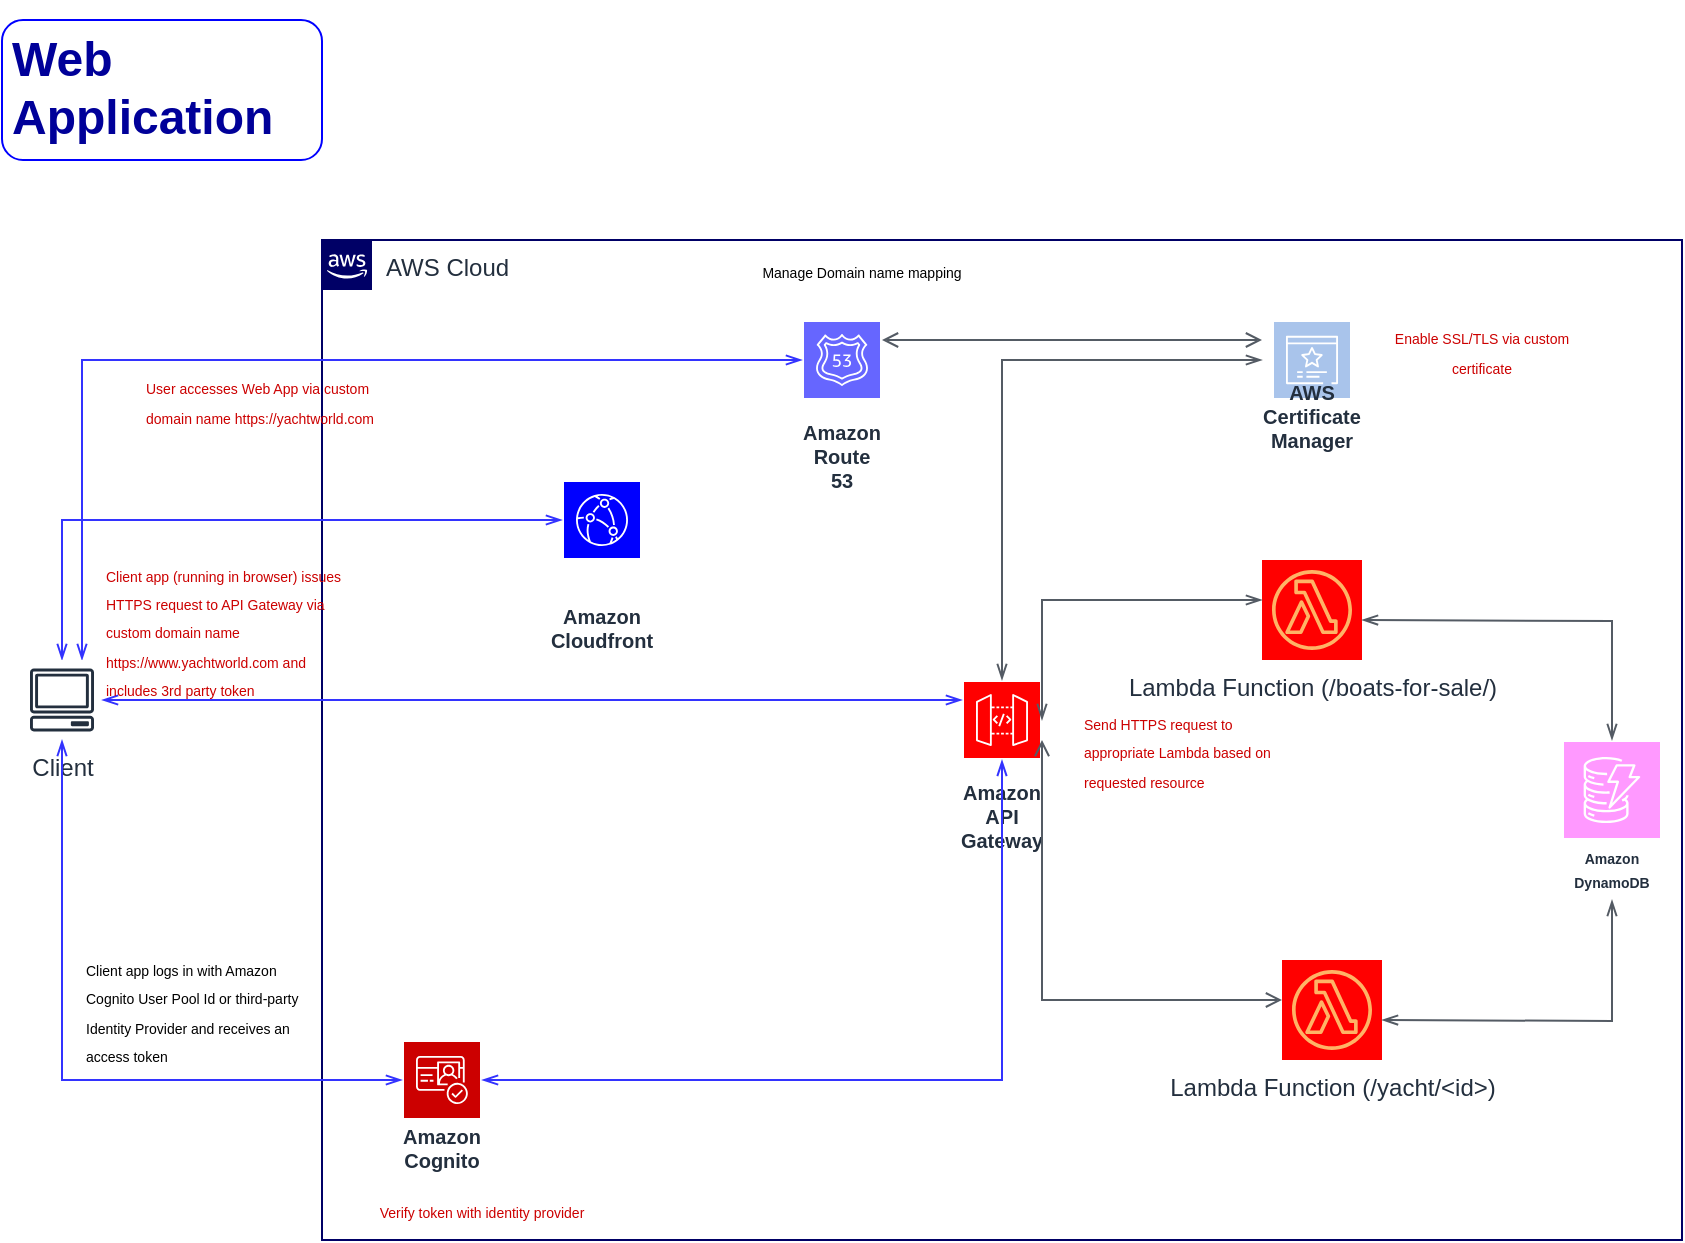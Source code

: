 <mxfile version="16.6.4" type="github"><diagram id="Xgq6dkoVUBXAuPUCxRQ5" name="Page-2"><mxGraphModel dx="946" dy="1624" grid="1" gridSize="10" guides="1" tooltips="1" connect="1" arrows="1" fold="1" page="1" pageScale="1" pageWidth="850" pageHeight="1100" math="0" shadow="0"><root><mxCell id="lcN3NaMfnYNySL9PqIhY-0"/><mxCell id="lcN3NaMfnYNySL9PqIhY-1" parent="lcN3NaMfnYNySL9PqIhY-0"/><mxCell id="lcN3NaMfnYNySL9PqIhY-2" value="AWS Cloud" style="points=[[0,0],[0.25,0],[0.5,0],[0.75,0],[1,0],[1,0.25],[1,0.5],[1,0.75],[1,1],[0.75,1],[0.5,1],[0.25,1],[0,1],[0,0.75],[0,0.5],[0,0.25]];outlineConnect=0;gradientColor=none;html=1;whiteSpace=wrap;fontSize=12;fontStyle=0;container=1;pointerEvents=0;collapsible=0;recursiveResize=0;shape=mxgraph.aws4.group;grIcon=mxgraph.aws4.group_aws_cloud_alt;strokeColor=#000066;fillColor=none;verticalAlign=top;align=left;spacingLeft=30;fontColor=#232F3E;dashed=0;" parent="lcN3NaMfnYNySL9PqIhY-1" vertex="1"><mxGeometry x="160" y="40" width="680" height="500" as="geometry"/></mxCell><mxCell id="lcN3NaMfnYNySL9PqIhY-3" value="Amazon Cloudfront" style="sketch=0;outlineConnect=0;fontColor=#232F3E;gradientColor=none;strokeColor=#ffffff;fillColor=#0000FF;dashed=0;verticalLabelPosition=middle;verticalAlign=bottom;align=center;html=1;whiteSpace=wrap;fontSize=10;fontStyle=1;spacing=3;shape=mxgraph.aws4.productIcon;prIcon=mxgraph.aws4.cloudfront;" parent="lcN3NaMfnYNySL9PqIhY-2" vertex="1"><mxGeometry x="120" y="120" width="40" height="90" as="geometry"/></mxCell><mxCell id="lcN3NaMfnYNySL9PqIhY-4" value="Amazon Cognito" style="sketch=0;outlineConnect=0;fontColor=#232F3E;gradientColor=none;strokeColor=#ffffff;fillColor=#CC0000;dashed=0;verticalLabelPosition=middle;verticalAlign=bottom;align=center;html=1;whiteSpace=wrap;fontSize=10;fontStyle=1;spacing=3;shape=mxgraph.aws4.productIcon;prIcon=mxgraph.aws4.cognito;" parent="lcN3NaMfnYNySL9PqIhY-2" vertex="1"><mxGeometry x="40" y="400" width="40" height="70" as="geometry"/></mxCell><mxCell id="lcN3NaMfnYNySL9PqIhY-6" value="Amazon Route 53" style="sketch=0;outlineConnect=0;fontColor=#232F3E;gradientColor=none;strokeColor=#ffffff;fillColor=#6666FF;dashed=0;verticalLabelPosition=middle;verticalAlign=bottom;align=center;html=1;whiteSpace=wrap;fontSize=10;fontStyle=1;spacing=3;shape=mxgraph.aws4.productIcon;prIcon=mxgraph.aws4.route_53;" parent="lcN3NaMfnYNySL9PqIhY-2" vertex="1"><mxGeometry x="240" y="40" width="40" height="90" as="geometry"/></mxCell><mxCell id="lcN3NaMfnYNySL9PqIhY-7" value="Amazon API Gateway" style="sketch=0;outlineConnect=0;fontColor=#232F3E;gradientColor=none;strokeColor=#ffffff;fillColor=#FF0000;dashed=0;verticalLabelPosition=middle;verticalAlign=bottom;align=center;html=1;whiteSpace=wrap;fontSize=10;fontStyle=1;spacing=3;shape=mxgraph.aws4.productIcon;prIcon=mxgraph.aws4.api_gateway;" parent="lcN3NaMfnYNySL9PqIhY-2" vertex="1"><mxGeometry x="320" y="220" width="40" height="90" as="geometry"/></mxCell><mxCell id="lcN3NaMfnYNySL9PqIhY-5" value="Lambda Function (/boats-for-sale/)" style="sketch=0;outlineConnect=0;fontColor=#232F3E;gradientColor=none;strokeColor=#FFB366;fillColor=#FF0000;dashed=0;verticalLabelPosition=bottom;verticalAlign=top;align=center;html=1;fontSize=12;fontStyle=0;aspect=fixed;shape=mxgraph.aws4.resourceIcon;resIcon=mxgraph.aws4.lambda_function;" parent="lcN3NaMfnYNySL9PqIhY-2" vertex="1"><mxGeometry x="470" y="160" width="50" height="50" as="geometry"/></mxCell><mxCell id="lcN3NaMfnYNySL9PqIhY-18" value="" style="edgeStyle=orthogonalEdgeStyle;html=1;endArrow=openThin;elbow=vertical;startArrow=openThin;startFill=0;endFill=0;strokeColor=#3333FF;rounded=0;" parent="lcN3NaMfnYNySL9PqIhY-2" source="lcN3NaMfnYNySL9PqIhY-10" edge="1"><mxGeometry width="100" relative="1" as="geometry"><mxPoint x="140" y="60" as="sourcePoint"/><mxPoint x="240" y="60" as="targetPoint"/><Array as="points"><mxPoint x="-120" y="60"/></Array></mxGeometry></mxCell><mxCell id="lcN3NaMfnYNySL9PqIhY-19" value="Lambda Function (/yacht/&amp;lt;id&amp;gt;)" style="sketch=0;outlineConnect=0;fontColor=#232F3E;gradientColor=none;strokeColor=#FFB366;fillColor=#FF0000;dashed=0;verticalLabelPosition=bottom;verticalAlign=top;align=center;html=1;fontSize=12;fontStyle=0;aspect=fixed;shape=mxgraph.aws4.resourceIcon;resIcon=mxgraph.aws4.lambda_function;" parent="lcN3NaMfnYNySL9PqIhY-2" vertex="1"><mxGeometry x="480" y="360" width="50" height="50" as="geometry"/></mxCell><mxCell id="lcN3NaMfnYNySL9PqIhY-20" value="" style="edgeStyle=orthogonalEdgeStyle;html=1;endArrow=openThin;elbow=vertical;startArrow=openThin;startFill=0;endFill=0;strokeColor=#3333FF;rounded=0;entryX=0.5;entryY=0.444;entryDx=0;entryDy=0;entryPerimeter=0;" parent="lcN3NaMfnYNySL9PqIhY-2" source="lcN3NaMfnYNySL9PqIhY-4" target="lcN3NaMfnYNySL9PqIhY-7" edge="1"><mxGeometry width="100" relative="1" as="geometry"><mxPoint x="220" y="230" as="sourcePoint"/><mxPoint x="320" y="230" as="targetPoint"/><Array as="points"><mxPoint x="340" y="420"/></Array></mxGeometry></mxCell><mxCell id="lcN3NaMfnYNySL9PqIhY-21" value="" style="edgeStyle=orthogonalEdgeStyle;html=1;endArrow=openThin;elbow=vertical;startArrow=openThin;startFill=0;endFill=0;strokeColor=#3333FF;rounded=0;" parent="lcN3NaMfnYNySL9PqIhY-2" source="lcN3NaMfnYNySL9PqIhY-10" edge="1"><mxGeometry width="100" relative="1" as="geometry"><mxPoint x="-100" y="140" as="sourcePoint"/><mxPoint x="120" y="140" as="targetPoint"/><Array as="points"><mxPoint x="-130" y="140"/></Array></mxGeometry></mxCell><mxCell id="lcN3NaMfnYNySL9PqIhY-23" value="&lt;font style=&quot;font-size: 7px&quot; color=&quot;#cc0000&quot;&gt;Verify token with identity provider&lt;/font&gt;" style="text;html=1;strokeColor=none;fillColor=none;align=center;verticalAlign=middle;whiteSpace=wrap;rounded=0;dashed=1;" parent="lcN3NaMfnYNySL9PqIhY-2" vertex="1"><mxGeometry x="20" y="470" width="120" height="30" as="geometry"/></mxCell><mxCell id="lcN3NaMfnYNySL9PqIhY-24" value="&lt;font style=&quot;font-size: 7px&quot;&gt;Manage Domain name mapping&lt;/font&gt;" style="text;html=1;strokeColor=none;fillColor=none;align=center;verticalAlign=middle;whiteSpace=wrap;rounded=0;dashed=1;" parent="lcN3NaMfnYNySL9PqIhY-2" vertex="1"><mxGeometry x="210" width="120" height="30" as="geometry"/></mxCell><mxCell id="lcN3NaMfnYNySL9PqIhY-25" value="&lt;font style=&quot;font-size: 7px&quot;&gt;Amazon DynamoDB&lt;/font&gt;" style="sketch=0;outlineConnect=0;fontColor=#232F3E;gradientColor=none;strokeColor=#ffffff;fillColor=#FF99FF;dashed=0;verticalLabelPosition=middle;verticalAlign=bottom;align=center;html=1;whiteSpace=wrap;fontSize=10;fontStyle=1;spacing=3;shape=mxgraph.aws4.productIcon;prIcon=mxgraph.aws4.dynamodb;" parent="lcN3NaMfnYNySL9PqIhY-2" vertex="1"><mxGeometry x="620" y="250" width="50" height="80" as="geometry"/></mxCell><mxCell id="lcN3NaMfnYNySL9PqIhY-26" value="AWS Certificate Manager" style="sketch=0;outlineConnect=0;fontColor=#232F3E;gradientColor=none;strokeColor=#ffffff;fillColor=#A9C4EB;dashed=0;verticalLabelPosition=middle;verticalAlign=bottom;align=center;html=1;whiteSpace=wrap;fontSize=10;fontStyle=1;spacing=3;shape=mxgraph.aws4.productIcon;prIcon=mxgraph.aws4.certificate_manager_3;" parent="lcN3NaMfnYNySL9PqIhY-2" vertex="1"><mxGeometry x="475" y="40" width="40" height="70" as="geometry"/></mxCell><mxCell id="lcN3NaMfnYNySL9PqIhY-30" value="&lt;font style=&quot;font-size: 7px&quot; color=&quot;#cc0000&quot;&gt;Enable SSL/TLS via custom certificate&lt;/font&gt;" style="text;html=1;strokeColor=none;fillColor=none;align=center;verticalAlign=middle;whiteSpace=wrap;rounded=0;dashed=1;" parent="lcN3NaMfnYNySL9PqIhY-2" vertex="1"><mxGeometry x="530" y="40" width="100" height="30" as="geometry"/></mxCell><mxCell id="lcN3NaMfnYNySL9PqIhY-31" value="" style="edgeStyle=orthogonalEdgeStyle;html=1;endArrow=openThin;elbow=vertical;startArrow=openThin;startFill=0;endFill=0;strokeColor=#545B64;rounded=0;fontSize=7;" parent="lcN3NaMfnYNySL9PqIhY-2" source="lcN3NaMfnYNySL9PqIhY-7" edge="1"><mxGeometry width="100" relative="1" as="geometry"><mxPoint x="370" y="60" as="sourcePoint"/><mxPoint x="470" y="60" as="targetPoint"/><Array as="points"><mxPoint x="340" y="60"/></Array></mxGeometry></mxCell><mxCell id="lcN3NaMfnYNySL9PqIhY-33" value="" style="edgeStyle=orthogonalEdgeStyle;html=1;endArrow=open;elbow=vertical;startArrow=open;startFill=0;endFill=0;strokeColor=#545B64;rounded=0;fontSize=7;" parent="lcN3NaMfnYNySL9PqIhY-2" source="lcN3NaMfnYNySL9PqIhY-6" edge="1"><mxGeometry width="100" relative="1" as="geometry"><mxPoint x="370" y="50" as="sourcePoint"/><mxPoint x="470" y="50" as="targetPoint"/><Array as="points"><mxPoint x="330" y="50"/><mxPoint x="330" y="50"/></Array></mxGeometry></mxCell><mxCell id="lcN3NaMfnYNySL9PqIhY-34" value="" style="edgeStyle=orthogonalEdgeStyle;html=1;endArrow=openThin;elbow=vertical;startArrow=openThin;startFill=0;endFill=0;strokeColor=#545B64;rounded=0;fontSize=7;" parent="lcN3NaMfnYNySL9PqIhY-2" target="lcN3NaMfnYNySL9PqIhY-5" edge="1"><mxGeometry width="100" relative="1" as="geometry"><mxPoint x="360" y="240" as="sourcePoint"/><mxPoint x="460" y="240" as="targetPoint"/><Array as="points"><mxPoint x="360" y="180"/></Array></mxGeometry></mxCell><mxCell id="lcN3NaMfnYNySL9PqIhY-35" value="" style="edgeStyle=orthogonalEdgeStyle;html=1;endArrow=open;elbow=vertical;startArrow=open;startFill=0;endFill=0;strokeColor=#545B64;rounded=0;fontSize=7;" parent="lcN3NaMfnYNySL9PqIhY-2" target="lcN3NaMfnYNySL9PqIhY-19" edge="1"><mxGeometry width="100" relative="1" as="geometry"><mxPoint x="360" y="250" as="sourcePoint"/><mxPoint x="460" y="250" as="targetPoint"/><Array as="points"><mxPoint x="360" y="380"/></Array></mxGeometry></mxCell><mxCell id="lcN3NaMfnYNySL9PqIhY-36" value="" style="edgeStyle=orthogonalEdgeStyle;html=1;endArrow=openThin;elbow=vertical;startArrow=openThin;startFill=0;endFill=0;strokeColor=#545B64;rounded=0;fontSize=7;" parent="lcN3NaMfnYNySL9PqIhY-2" target="lcN3NaMfnYNySL9PqIhY-25" edge="1"><mxGeometry width="100" relative="1" as="geometry"><mxPoint x="520" y="190" as="sourcePoint"/><mxPoint x="620" y="190" as="targetPoint"/></mxGeometry></mxCell><mxCell id="lcN3NaMfnYNySL9PqIhY-37" value="" style="edgeStyle=orthogonalEdgeStyle;html=1;endArrow=openThin;elbow=vertical;startArrow=openThin;startFill=0;endFill=0;strokeColor=#545B64;rounded=0;fontSize=7;" parent="lcN3NaMfnYNySL9PqIhY-2" target="lcN3NaMfnYNySL9PqIhY-25" edge="1"><mxGeometry width="100" relative="1" as="geometry"><mxPoint x="530" y="390" as="sourcePoint"/><mxPoint x="630" y="390" as="targetPoint"/></mxGeometry></mxCell><mxCell id="lcN3NaMfnYNySL9PqIhY-38" value="&lt;font style=&quot;font-size: 7px&quot; color=&quot;#cc0000&quot;&gt;Send HTTPS request to appropriate Lambda based on requested resource&lt;/font&gt;" style="text;html=1;strokeColor=none;fillColor=none;align=left;verticalAlign=middle;whiteSpace=wrap;rounded=0;dashed=1;horizontal=1;spacing=1;" parent="lcN3NaMfnYNySL9PqIhY-2" vertex="1"><mxGeometry x="380" y="240" width="100" height="30" as="geometry"/></mxCell><mxCell id="lcN3NaMfnYNySL9PqIhY-10" value="Client" style="sketch=0;outlineConnect=0;fontColor=#232F3E;gradientColor=none;strokeColor=#232F3E;fillColor=#ffffff;dashed=0;verticalLabelPosition=bottom;verticalAlign=top;align=center;html=1;fontSize=12;fontStyle=0;aspect=fixed;shape=mxgraph.aws4.resourceIcon;resIcon=mxgraph.aws4.client;" parent="lcN3NaMfnYNySL9PqIhY-1" vertex="1"><mxGeometry x="10" y="250" width="40" height="40" as="geometry"/></mxCell><mxCell id="lcN3NaMfnYNySL9PqIhY-12" value="" style="edgeStyle=orthogonalEdgeStyle;html=1;endArrow=openThin;elbow=vertical;startArrow=openThin;startFill=0;endFill=0;strokeColor=#3333FF;rounded=0;" parent="lcN3NaMfnYNySL9PqIhY-1" source="lcN3NaMfnYNySL9PqIhY-10" edge="1"><mxGeometry width="100" relative="1" as="geometry"><mxPoint x="380" y="270" as="sourcePoint"/><mxPoint x="480" y="270" as="targetPoint"/></mxGeometry></mxCell><mxCell id="lcN3NaMfnYNySL9PqIhY-15" value="" style="edgeStyle=orthogonalEdgeStyle;html=1;endArrow=openThin;elbow=vertical;startArrow=openThin;startFill=0;endFill=0;strokeColor=#3333FF;rounded=0;" parent="lcN3NaMfnYNySL9PqIhY-1" source="lcN3NaMfnYNySL9PqIhY-10" edge="1"><mxGeometry width="100" relative="1" as="geometry"><mxPoint x="30" y="460" as="sourcePoint"/><mxPoint x="200" y="460" as="targetPoint"/><Array as="points"><mxPoint x="30" y="460"/></Array></mxGeometry></mxCell><mxCell id="lcN3NaMfnYNySL9PqIhY-22" value="&lt;h1&gt;&lt;font&gt;Web Application&lt;/font&gt;&lt;/h1&gt;" style="text;html=1;strokeColor=#0000FF;fillColor=none;spacing=5;spacingTop=-20;whiteSpace=wrap;overflow=hidden;rounded=1;fontColor=#000099;" parent="lcN3NaMfnYNySL9PqIhY-1" vertex="1"><mxGeometry y="-70" width="160" height="70" as="geometry"/></mxCell><mxCell id="lcN3NaMfnYNySL9PqIhY-27" value="&lt;font style=&quot;font-size: 7px ; line-height: 0.7&quot;&gt;Client app logs in with Amazon Cognito User Pool Id or third-party Identity Provider and receives an access token&lt;/font&gt;" style="text;html=1;strokeColor=none;fillColor=none;align=left;verticalAlign=middle;whiteSpace=wrap;rounded=0;dashed=1;" parent="lcN3NaMfnYNySL9PqIhY-1" vertex="1"><mxGeometry x="40" y="400" width="120" height="50" as="geometry"/></mxCell><mxCell id="lcN3NaMfnYNySL9PqIhY-28" value="&lt;font style=&quot;font-size: 7px ; line-height: 0.7&quot; color=&quot;#cc0000&quot;&gt;Client app (running in browser) issues HTTPS request to API Gateway via custom domain name https://www.yachtworld.com and includes 3rd party token&lt;/font&gt;" style="text;html=1;strokeColor=none;fillColor=none;align=left;verticalAlign=middle;whiteSpace=wrap;rounded=0;dashed=1;" parent="lcN3NaMfnYNySL9PqIhY-1" vertex="1"><mxGeometry x="50" y="210" width="120" height="50" as="geometry"/></mxCell><mxCell id="lcN3NaMfnYNySL9PqIhY-29" value="&lt;font style=&quot;font-size: 7px ; line-height: 0.7&quot; color=&quot;#cc0000&quot;&gt;User accesses Web App via custom domain name https://yachtworld.com&lt;/font&gt;" style="text;html=1;strokeColor=none;fillColor=none;align=left;verticalAlign=middle;whiteSpace=wrap;rounded=0;dashed=1;" parent="lcN3NaMfnYNySL9PqIhY-1" vertex="1"><mxGeometry x="70" y="100" width="120" height="40" as="geometry"/></mxCell></root></mxGraphModel></diagram></mxfile>
